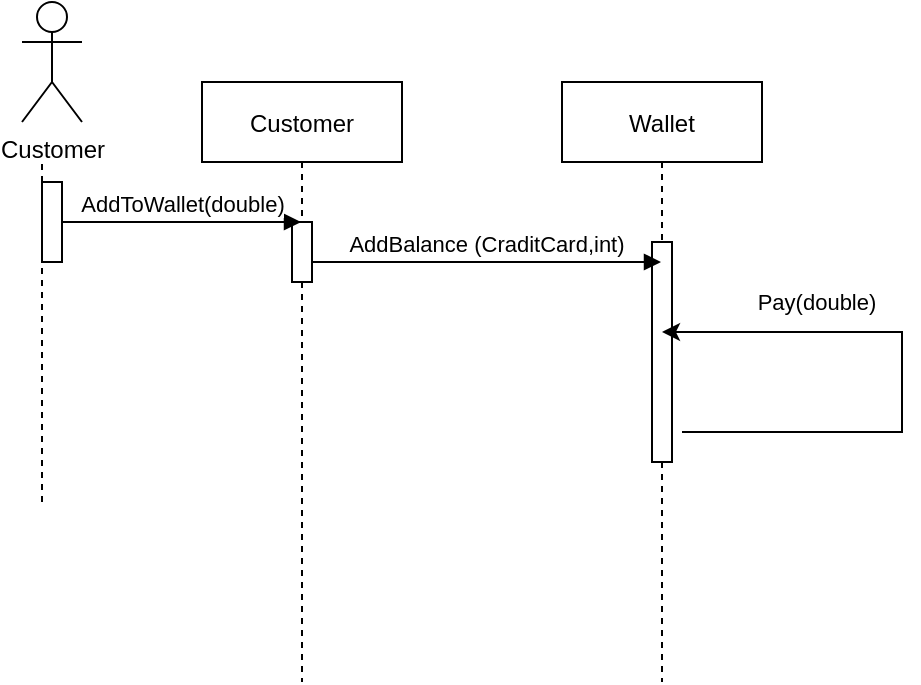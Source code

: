 <mxfile version="20.6.0" type="device"><diagram id="kgpKYQtTHZ0yAKxKKP6v" name="Page-1"><mxGraphModel dx="1278" dy="571" grid="1" gridSize="10" guides="1" tooltips="1" connect="1" arrows="1" fold="1" page="1" pageScale="1" pageWidth="850" pageHeight="1100" math="0" shadow="0"><root><mxCell id="0"/><mxCell id="1" parent="0"/><mxCell id="3nuBFxr9cyL0pnOWT2aG-1" value="Customer" style="shape=umlLifeline;perimeter=lifelinePerimeter;container=1;collapsible=0;recursiveResize=0;rounded=0;shadow=0;strokeWidth=1;" parent="1" vertex="1"><mxGeometry x="120" y="80" width="100" height="300" as="geometry"/></mxCell><mxCell id="3nuBFxr9cyL0pnOWT2aG-2" value="" style="points=[];perimeter=orthogonalPerimeter;rounded=0;shadow=0;strokeWidth=1;" parent="3nuBFxr9cyL0pnOWT2aG-1" vertex="1"><mxGeometry x="45" y="70" width="10" height="30" as="geometry"/></mxCell><mxCell id="3nuBFxr9cyL0pnOWT2aG-5" value="Wallet" style="shape=umlLifeline;perimeter=lifelinePerimeter;container=1;collapsible=0;recursiveResize=0;rounded=0;shadow=0;strokeWidth=1;" parent="1" vertex="1"><mxGeometry x="300" y="80" width="100" height="300" as="geometry"/></mxCell><mxCell id="3nuBFxr9cyL0pnOWT2aG-6" value="" style="points=[];perimeter=orthogonalPerimeter;rounded=0;shadow=0;strokeWidth=1;" parent="3nuBFxr9cyL0pnOWT2aG-5" vertex="1"><mxGeometry x="45" y="80" width="10" height="110" as="geometry"/></mxCell><mxCell id="LUH6Yg8wO1QsMsQokppx-3" value="" style="edgeStyle=segmentEdgeStyle;endArrow=classic;html=1;rounded=0;" parent="3nuBFxr9cyL0pnOWT2aG-5" target="3nuBFxr9cyL0pnOWT2aG-5" edge="1"><mxGeometry width="50" height="50" relative="1" as="geometry"><mxPoint x="60" y="175" as="sourcePoint"/><mxPoint x="80" y="125" as="targetPoint"/><Array as="points"><mxPoint x="170" y="175"/><mxPoint x="170" y="125"/></Array></mxGeometry></mxCell><mxCell id="LUH6Yg8wO1QsMsQokppx-4" value="Pay(double)" style="edgeLabel;html=1;align=center;verticalAlign=middle;resizable=0;points=[];" parent="LUH6Yg8wO1QsMsQokppx-3" vertex="1" connectable="0"><mxGeometry x="0.345" y="3" relative="1" as="geometry"><mxPoint x="-15" y="-18" as="offset"/></mxGeometry></mxCell><mxCell id="3nuBFxr9cyL0pnOWT2aG-8" value="AddBalance (CraditCard,int)" style="verticalAlign=bottom;endArrow=block;shadow=0;strokeWidth=1;" parent="1" source="3nuBFxr9cyL0pnOWT2aG-2" target="3nuBFxr9cyL0pnOWT2aG-5" edge="1"><mxGeometry relative="1" as="geometry"><mxPoint x="275" y="160" as="sourcePoint"/><Array as="points"><mxPoint x="240" y="170"/></Array><mxPoint as="offset"/></mxGeometry></mxCell><mxCell id="NBXlO63M6x3RCuAP_O7t-1" value="Customer" style="shape=umlActor;verticalLabelPosition=bottom;verticalAlign=top;html=1;outlineConnect=0;" parent="1" vertex="1"><mxGeometry x="30" y="40" width="30" height="60" as="geometry"/></mxCell><mxCell id="NBXlO63M6x3RCuAP_O7t-14" value="AddToWallet(double)" style="html=1;verticalAlign=bottom;endArrow=block;" parent="1" target="3nuBFxr9cyL0pnOWT2aG-1" edge="1"><mxGeometry width="80" relative="1" as="geometry"><mxPoint x="50" y="150" as="sourcePoint"/><mxPoint x="120" y="150" as="targetPoint"/></mxGeometry></mxCell><mxCell id="i-bnREd3wTiKxEfLHc5m-4" value="" style="endArrow=none;dashed=1;html=1;rounded=0;startArrow=none;" edge="1" parent="1" source="NBXlO63M6x3RCuAP_O7t-13"><mxGeometry width="50" height="50" relative="1" as="geometry"><mxPoint x="40" y="290" as="sourcePoint"/><mxPoint x="40" y="120" as="targetPoint"/></mxGeometry></mxCell><mxCell id="NBXlO63M6x3RCuAP_O7t-13" value="" style="html=1;points=[];perimeter=orthogonalPerimeter;" parent="1" vertex="1"><mxGeometry x="40" y="130" width="10" height="40" as="geometry"/></mxCell><mxCell id="i-bnREd3wTiKxEfLHc5m-5" value="" style="endArrow=none;dashed=1;html=1;rounded=0;" edge="1" parent="1" target="NBXlO63M6x3RCuAP_O7t-13"><mxGeometry width="50" height="50" relative="1" as="geometry"><mxPoint x="40" y="290" as="sourcePoint"/><mxPoint x="40" y="120" as="targetPoint"/></mxGeometry></mxCell></root></mxGraphModel></diagram></mxfile>